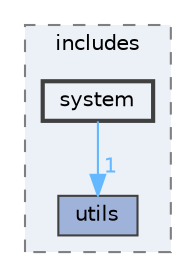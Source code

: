 digraph "app/includes/system"
{
 // LATEX_PDF_SIZE
  bgcolor="transparent";
  edge [fontname=Helvetica,fontsize=10,labelfontname=Helvetica,labelfontsize=10];
  node [fontname=Helvetica,fontsize=10,shape=box,height=0.2,width=0.4];
  compound=true
  subgraph clusterdir_1c5c03227cca0102ee47bee331c2b55d {
    graph [ bgcolor="#ecf0f7", pencolor="grey50", label="includes", fontname=Helvetica,fontsize=10 style="filled,dashed", URL="dir_1c5c03227cca0102ee47bee331c2b55d.html",tooltip=""]
  dir_57e96edaf2326962e0fea6fde59de42a [label="utils", fillcolor="#9fb2da", color="grey25", style="filled", URL="dir_57e96edaf2326962e0fea6fde59de42a.html",tooltip=""];
  dir_19ab0ee55ced8854eccf40a7e3845061 [label="system", fillcolor="#ecf0f7", color="grey25", style="filled,bold", URL="dir_19ab0ee55ced8854eccf40a7e3845061.html",tooltip=""];
  }
  dir_19ab0ee55ced8854eccf40a7e3845061->dir_57e96edaf2326962e0fea6fde59de42a [headlabel="1", labeldistance=1.5 headhref="dir_000028_000033.html" href="dir_000028_000033.html" color="steelblue1" fontcolor="steelblue1"];
}
